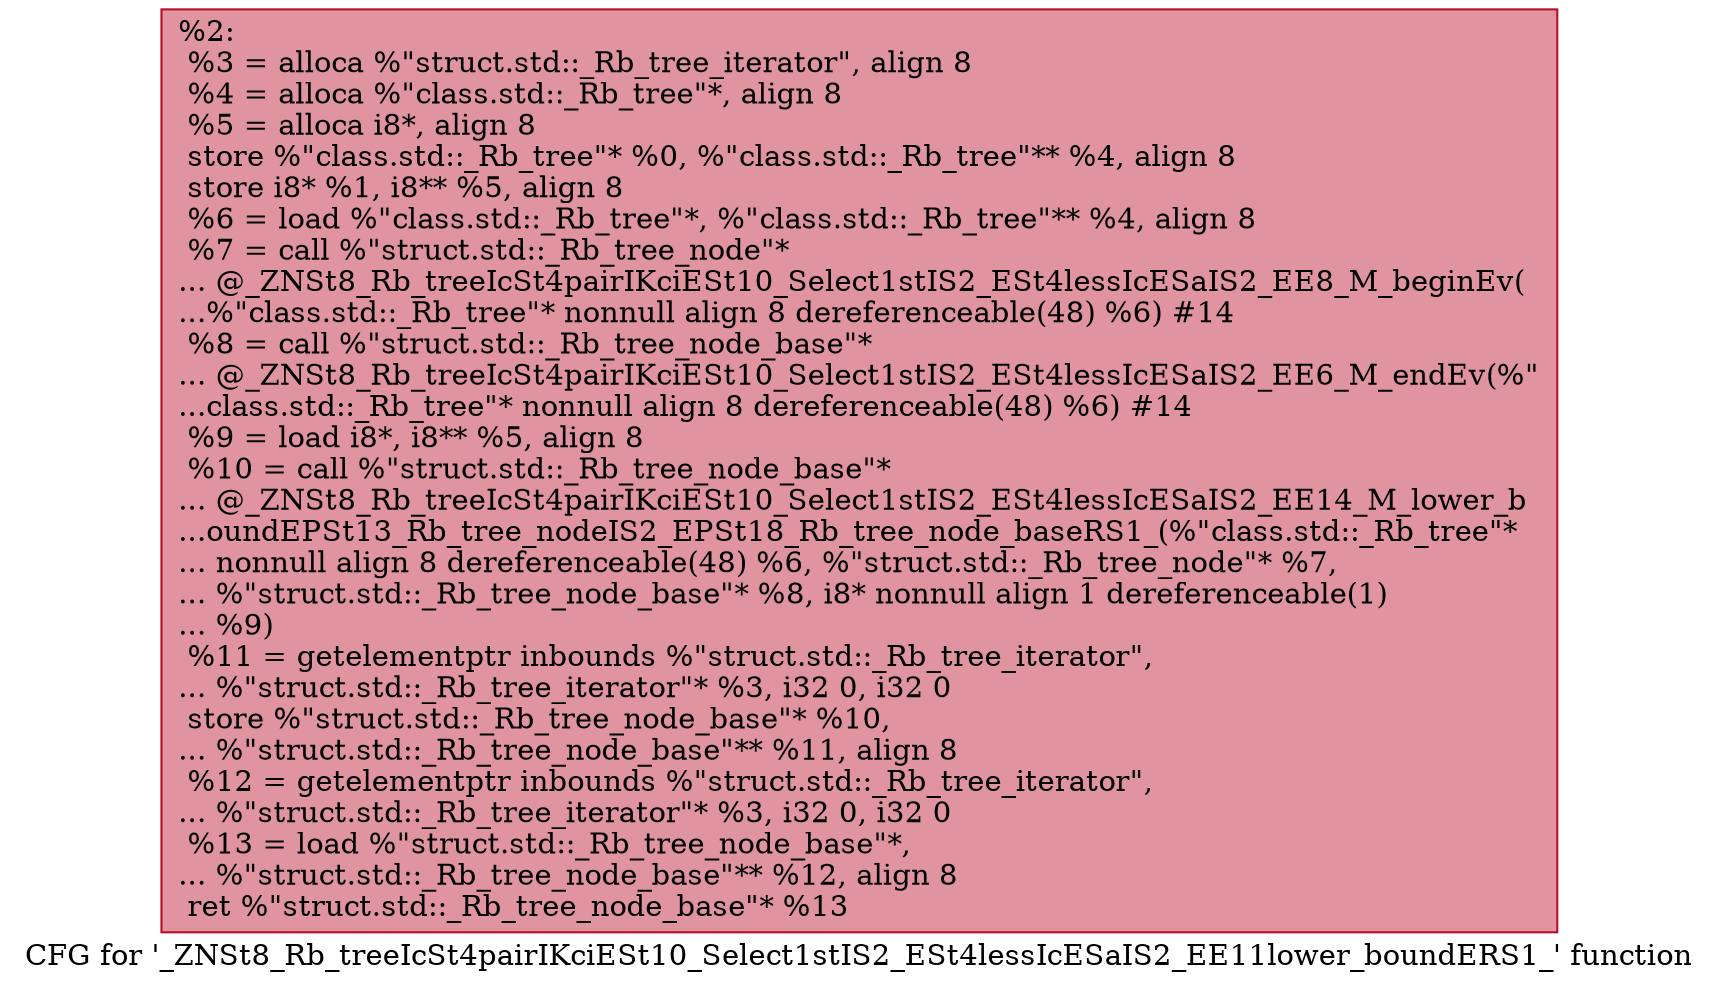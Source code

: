 digraph "CFG for '_ZNSt8_Rb_treeIcSt4pairIKciESt10_Select1stIS2_ESt4lessIcESaIS2_EE11lower_boundERS1_' function" {
	label="CFG for '_ZNSt8_Rb_treeIcSt4pairIKciESt10_Select1stIS2_ESt4lessIcESaIS2_EE11lower_boundERS1_' function";

	Node0x557bfd50e400 [shape=record,color="#b70d28ff", style=filled, fillcolor="#b70d2870",label="{%2:\l  %3 = alloca %\"struct.std::_Rb_tree_iterator\", align 8\l  %4 = alloca %\"class.std::_Rb_tree\"*, align 8\l  %5 = alloca i8*, align 8\l  store %\"class.std::_Rb_tree\"* %0, %\"class.std::_Rb_tree\"** %4, align 8\l  store i8* %1, i8** %5, align 8\l  %6 = load %\"class.std::_Rb_tree\"*, %\"class.std::_Rb_tree\"** %4, align 8\l  %7 = call %\"struct.std::_Rb_tree_node\"*\l... @_ZNSt8_Rb_treeIcSt4pairIKciESt10_Select1stIS2_ESt4lessIcESaIS2_EE8_M_beginEv(\l...%\"class.std::_Rb_tree\"* nonnull align 8 dereferenceable(48) %6) #14\l  %8 = call %\"struct.std::_Rb_tree_node_base\"*\l... @_ZNSt8_Rb_treeIcSt4pairIKciESt10_Select1stIS2_ESt4lessIcESaIS2_EE6_M_endEv(%\"\l...class.std::_Rb_tree\"* nonnull align 8 dereferenceable(48) %6) #14\l  %9 = load i8*, i8** %5, align 8\l  %10 = call %\"struct.std::_Rb_tree_node_base\"*\l... @_ZNSt8_Rb_treeIcSt4pairIKciESt10_Select1stIS2_ESt4lessIcESaIS2_EE14_M_lower_b\l...oundEPSt13_Rb_tree_nodeIS2_EPSt18_Rb_tree_node_baseRS1_(%\"class.std::_Rb_tree\"*\l... nonnull align 8 dereferenceable(48) %6, %\"struct.std::_Rb_tree_node\"* %7,\l... %\"struct.std::_Rb_tree_node_base\"* %8, i8* nonnull align 1 dereferenceable(1)\l... %9)\l  %11 = getelementptr inbounds %\"struct.std::_Rb_tree_iterator\",\l... %\"struct.std::_Rb_tree_iterator\"* %3, i32 0, i32 0\l  store %\"struct.std::_Rb_tree_node_base\"* %10,\l... %\"struct.std::_Rb_tree_node_base\"** %11, align 8\l  %12 = getelementptr inbounds %\"struct.std::_Rb_tree_iterator\",\l... %\"struct.std::_Rb_tree_iterator\"* %3, i32 0, i32 0\l  %13 = load %\"struct.std::_Rb_tree_node_base\"*,\l... %\"struct.std::_Rb_tree_node_base\"** %12, align 8\l  ret %\"struct.std::_Rb_tree_node_base\"* %13\l}"];
}
